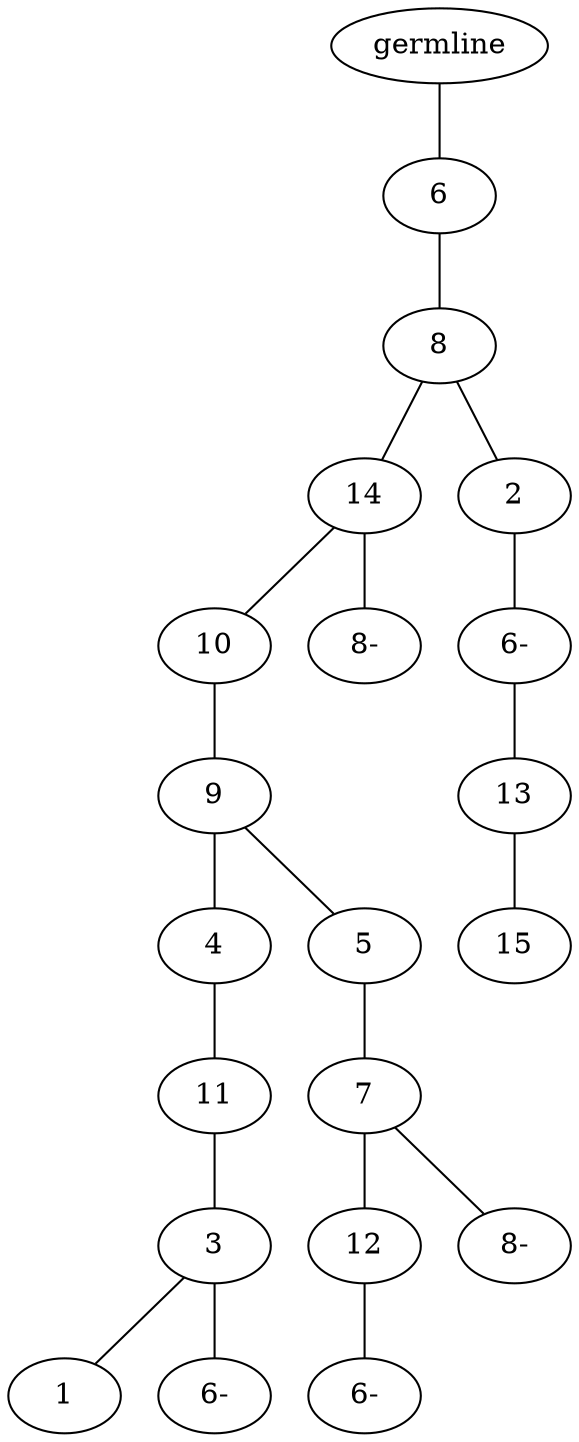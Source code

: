 graph tree {
    "140403213533392" [label="germline"];
    "140403213680848" [label="6"];
    "140403213682096" [label="8"];
    "140403213683824" [label="14"];
    "140403213684304" [label="10"];
    "140403213681472" [label="9"];
    "140403213681856" [label="4"];
    "140403213682144" [label="11"];
    "140403213682432" [label="3"];
    "140403213682720" [label="1"];
    "140403213682528" [label="6-"];
    "140403213682672" [label="5"];
    "140403213681952" [label="7"];
    "140403213682816" [label="12"];
    "140403213683200" [label="6-"];
    "140403213683968" [label="8-"];
    "140403213684064" [label="8-"];
    "140403213682480" [label="2"];
    "140403217499808" [label="6-"];
    "140403217502112" [label="13"];
    "140403217499616" [label="15"];
    "140403213533392" -- "140403213680848";
    "140403213680848" -- "140403213682096";
    "140403213682096" -- "140403213683824";
    "140403213682096" -- "140403213682480";
    "140403213683824" -- "140403213684304";
    "140403213683824" -- "140403213684064";
    "140403213684304" -- "140403213681472";
    "140403213681472" -- "140403213681856";
    "140403213681472" -- "140403213682672";
    "140403213681856" -- "140403213682144";
    "140403213682144" -- "140403213682432";
    "140403213682432" -- "140403213682720";
    "140403213682432" -- "140403213682528";
    "140403213682672" -- "140403213681952";
    "140403213681952" -- "140403213682816";
    "140403213681952" -- "140403213683968";
    "140403213682816" -- "140403213683200";
    "140403213682480" -- "140403217499808";
    "140403217499808" -- "140403217502112";
    "140403217502112" -- "140403217499616";
}

